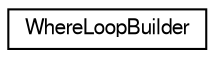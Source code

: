 digraph "Graphical Class Hierarchy"
{
  edge [fontname="FreeSans",fontsize="10",labelfontname="FreeSans",labelfontsize="10"];
  node [fontname="FreeSans",fontsize="10",shape=record];
  rankdir="LR";
  Node0 [label="WhereLoopBuilder",height=0.2,width=0.4,color="black", fillcolor="white", style="filled",URL="$structWhereLoopBuilder.html"];
}
